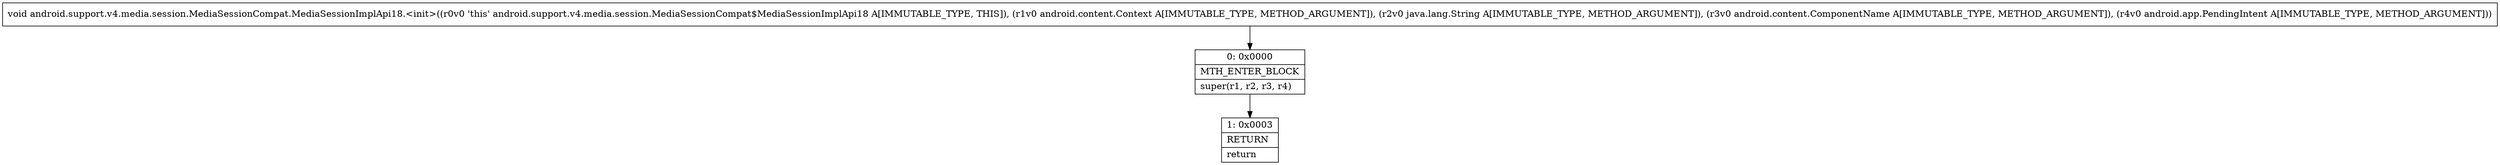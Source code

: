digraph "CFG forandroid.support.v4.media.session.MediaSessionCompat.MediaSessionImplApi18.\<init\>(Landroid\/content\/Context;Ljava\/lang\/String;Landroid\/content\/ComponentName;Landroid\/app\/PendingIntent;)V" {
Node_0 [shape=record,label="{0\:\ 0x0000|MTH_ENTER_BLOCK\l|super(r1, r2, r3, r4)\l}"];
Node_1 [shape=record,label="{1\:\ 0x0003|RETURN\l|return\l}"];
MethodNode[shape=record,label="{void android.support.v4.media.session.MediaSessionCompat.MediaSessionImplApi18.\<init\>((r0v0 'this' android.support.v4.media.session.MediaSessionCompat$MediaSessionImplApi18 A[IMMUTABLE_TYPE, THIS]), (r1v0 android.content.Context A[IMMUTABLE_TYPE, METHOD_ARGUMENT]), (r2v0 java.lang.String A[IMMUTABLE_TYPE, METHOD_ARGUMENT]), (r3v0 android.content.ComponentName A[IMMUTABLE_TYPE, METHOD_ARGUMENT]), (r4v0 android.app.PendingIntent A[IMMUTABLE_TYPE, METHOD_ARGUMENT])) }"];
MethodNode -> Node_0;
Node_0 -> Node_1;
}

